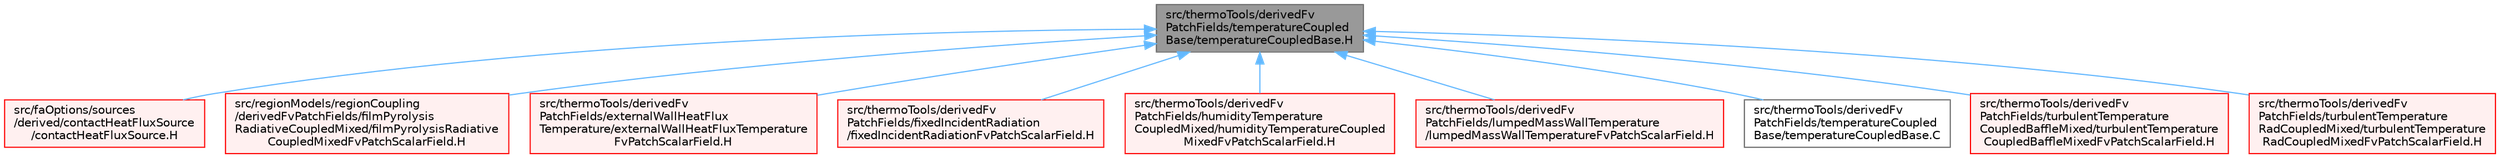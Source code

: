 digraph "src/thermoTools/derivedFvPatchFields/temperatureCoupledBase/temperatureCoupledBase.H"
{
 // LATEX_PDF_SIZE
  bgcolor="transparent";
  edge [fontname=Helvetica,fontsize=10,labelfontname=Helvetica,labelfontsize=10];
  node [fontname=Helvetica,fontsize=10,shape=box,height=0.2,width=0.4];
  Node1 [id="Node000001",label="src/thermoTools/derivedFv\lPatchFields/temperatureCoupled\lBase/temperatureCoupledBase.H",height=0.2,width=0.4,color="gray40", fillcolor="grey60", style="filled", fontcolor="black",tooltip=" "];
  Node1 -> Node2 [id="edge1_Node000001_Node000002",dir="back",color="steelblue1",style="solid",tooltip=" "];
  Node2 [id="Node000002",label="src/faOptions/sources\l/derived/contactHeatFluxSource\l/contactHeatFluxSource.H",height=0.2,width=0.4,color="red", fillcolor="#FFF0F0", style="filled",URL="$contactHeatFluxSource_8H.html",tooltip=" "];
  Node1 -> Node4 [id="edge2_Node000001_Node000004",dir="back",color="steelblue1",style="solid",tooltip=" "];
  Node4 [id="Node000004",label="src/regionModels/regionCoupling\l/derivedFvPatchFields/filmPyrolysis\lRadiativeCoupledMixed/filmPyrolysisRadiative\lCoupledMixedFvPatchScalarField.H",height=0.2,width=0.4,color="red", fillcolor="#FFF0F0", style="filled",URL="$filmPyrolysisRadiativeCoupledMixedFvPatchScalarField_8H.html",tooltip=" "];
  Node1 -> Node6 [id="edge3_Node000001_Node000006",dir="back",color="steelblue1",style="solid",tooltip=" "];
  Node6 [id="Node000006",label="src/thermoTools/derivedFv\lPatchFields/externalWallHeatFlux\lTemperature/externalWallHeatFluxTemperature\lFvPatchScalarField.H",height=0.2,width=0.4,color="red", fillcolor="#FFF0F0", style="filled",URL="$externalWallHeatFluxTemperatureFvPatchScalarField_8H.html",tooltip=" "];
  Node1 -> Node8 [id="edge4_Node000001_Node000008",dir="back",color="steelblue1",style="solid",tooltip=" "];
  Node8 [id="Node000008",label="src/thermoTools/derivedFv\lPatchFields/fixedIncidentRadiation\l/fixedIncidentRadiationFvPatchScalarField.H",height=0.2,width=0.4,color="red", fillcolor="#FFF0F0", style="filled",URL="$fixedIncidentRadiationFvPatchScalarField_8H.html",tooltip=" "];
  Node1 -> Node10 [id="edge5_Node000001_Node000010",dir="back",color="steelblue1",style="solid",tooltip=" "];
  Node10 [id="Node000010",label="src/thermoTools/derivedFv\lPatchFields/humidityTemperature\lCoupledMixed/humidityTemperatureCoupled\lMixedFvPatchScalarField.H",height=0.2,width=0.4,color="red", fillcolor="#FFF0F0", style="filled",URL="$humidityTemperatureCoupledMixedFvPatchScalarField_8H.html",tooltip=" "];
  Node1 -> Node12 [id="edge6_Node000001_Node000012",dir="back",color="steelblue1",style="solid",tooltip=" "];
  Node12 [id="Node000012",label="src/thermoTools/derivedFv\lPatchFields/lumpedMassWallTemperature\l/lumpedMassWallTemperatureFvPatchScalarField.H",height=0.2,width=0.4,color="red", fillcolor="#FFF0F0", style="filled",URL="$lumpedMassWallTemperatureFvPatchScalarField_8H.html",tooltip=" "];
  Node1 -> Node14 [id="edge7_Node000001_Node000014",dir="back",color="steelblue1",style="solid",tooltip=" "];
  Node14 [id="Node000014",label="src/thermoTools/derivedFv\lPatchFields/temperatureCoupled\lBase/temperatureCoupledBase.C",height=0.2,width=0.4,color="grey40", fillcolor="white", style="filled",URL="$temperatureCoupledBase_8C.html",tooltip=" "];
  Node1 -> Node15 [id="edge8_Node000001_Node000015",dir="back",color="steelblue1",style="solid",tooltip=" "];
  Node15 [id="Node000015",label="src/thermoTools/derivedFv\lPatchFields/turbulentTemperature\lCoupledBaffleMixed/turbulentTemperature\lCoupledBaffleMixedFvPatchScalarField.H",height=0.2,width=0.4,color="red", fillcolor="#FFF0F0", style="filled",URL="$turbulentTemperatureCoupledBaffleMixedFvPatchScalarField_8H.html",tooltip=" "];
  Node1 -> Node17 [id="edge9_Node000001_Node000017",dir="back",color="steelblue1",style="solid",tooltip=" "];
  Node17 [id="Node000017",label="src/thermoTools/derivedFv\lPatchFields/turbulentTemperature\lRadCoupledMixed/turbulentTemperature\lRadCoupledMixedFvPatchScalarField.H",height=0.2,width=0.4,color="red", fillcolor="#FFF0F0", style="filled",URL="$turbulentTemperatureRadCoupledMixedFvPatchScalarField_8H.html",tooltip=" "];
}

